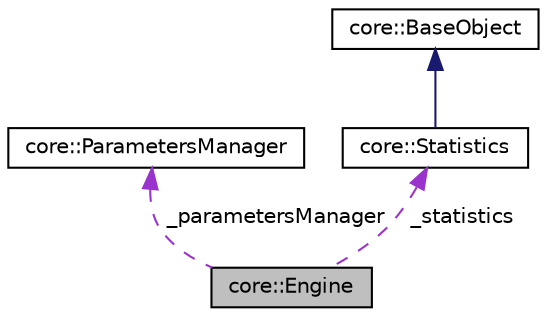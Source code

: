 digraph "core::Engine"
{
 // LATEX_PDF_SIZE
  edge [fontname="Helvetica",fontsize="10",labelfontname="Helvetica",labelfontsize="10"];
  node [fontname="Helvetica",fontsize="10",shape=record];
  Node1 [label="core::Engine",height=0.2,width=0.4,color="black", fillcolor="grey75", style="filled", fontcolor="black",tooltip="Provides an abstract implementation of a ray-tracing engine."];
  Node2 -> Node1 [dir="back",color="darkorchid3",fontsize="10",style="dashed",label=" _parametersManager" ,fontname="Helvetica"];
  Node2 [label="core::ParametersManager",height=0.2,width=0.4,color="black", fillcolor="white", style="filled",URL="$dc/d04/classcore_1_1ParametersManager.html",tooltip=" "];
  Node3 -> Node1 [dir="back",color="darkorchid3",fontsize="10",style="dashed",label=" _statistics" ,fontname="Helvetica"];
  Node3 [label="core::Statistics",height=0.2,width=0.4,color="black", fillcolor="white", style="filled",URL="$d6/d7e/classcore_1_1Statistics.html",tooltip=" "];
  Node4 -> Node3 [dir="back",color="midnightblue",fontsize="10",style="solid",fontname="Helvetica"];
  Node4 [label="core::BaseObject",height=0.2,width=0.4,color="black", fillcolor="white", style="filled",URL="$d1/dc6/classcore_1_1BaseObject.html",tooltip=" "];
}
